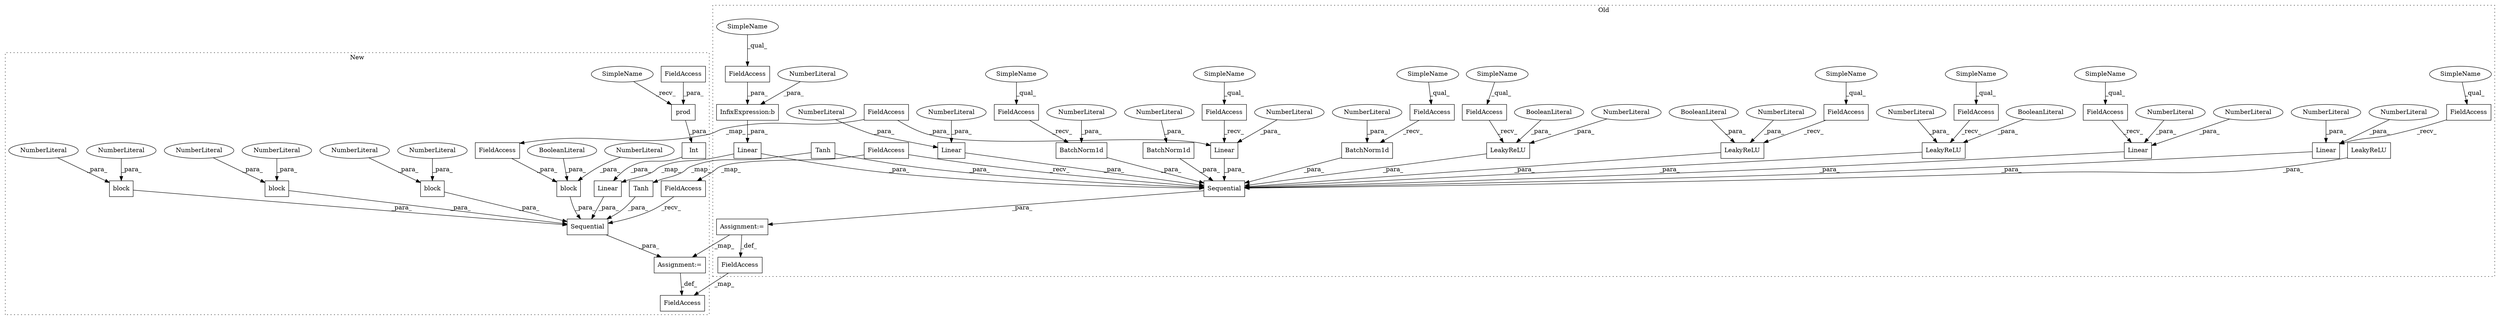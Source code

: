digraph G {
subgraph cluster0 {
1 [label="Linear" a="32" s="2142,2157" l="7,1" shape="box"];
2 [label="NumberLiteral" a="34" s="2153" l="4" shape="ellipse"];
3 [label="NumberLiteral" a="34" s="2149" l="3" shape="ellipse"];
5 [label="Sequential" a="32" s="1897,2269" l="11,1" shape="box"];
6 [label="InfixExpression:b" a="27" s="2248" l="3" shape="box"];
7 [label="NumberLiteral" a="34" s="2251" l="1" shape="ellipse"];
9 [label="Linear" a="32" s="1982,1996" l="7,1" shape="box"];
10 [label="NumberLiteral" a="34" s="1989" l="3" shape="ellipse"];
11 [label="NumberLiteral" a="34" s="1993" l="3" shape="ellipse"];
12 [label="Linear" a="32" s="2062,2076" l="7,1" shape="box"];
13 [label="NumberLiteral" a="34" s="2073" l="3" shape="ellipse"];
14 [label="NumberLiteral" a="34" s="2069" l="3" shape="ellipse"];
15 [label="Linear" a="32" s="1917,1942" l="7,1" shape="box"];
16 [label="NumberLiteral" a="34" s="1939" l="3" shape="ellipse"];
18 [label="Assignment:=" a="7" s="1887" l="1" shape="box"];
20 [label="Tanh" a="32" s="2263" l="6" shape="box"];
22 [label="FieldAccess" a="22" s="2236" l="12" shape="box"];
23 [label="FieldAccess" a="22" s="1973" l="8" shape="box"];
24 [label="FieldAccess" a="22" s="1908" l="8" shape="box"];
25 [label="FieldAccess" a="22" s="2053" l="8" shape="box"];
26 [label="FieldAccess" a="22" s="2078" l="8" shape="box"];
27 [label="FieldAccess" a="22" s="1944" l="8" shape="box"];
28 [label="FieldAccess" a="22" s="2104" l="8" shape="box"];
30 [label="FieldAccess" a="22" s="2024" l="8" shape="box"];
31 [label="FieldAccess" a="22" s="1998" l="8" shape="box"];
32 [label="LeakyReLU" a="32" s="2195,2213" l="10,1" shape="box"];
44 [label="BatchNorm1d" a="32" s="2087,2102" l="12,1" shape="box"];
45 [label="NumberLiteral" a="34" s="2099" l="3" shape="ellipse"];
46 [label="LeakyReLU" a="32" s="1953,1971" l="10,1" shape="box"];
47 [label="NumberLiteral" a="34" s="1963" l="3" shape="ellipse"];
48 [label="BooleanLiteral" a="9" s="1967" l="4" shape="ellipse"];
49 [label="LeakyReLU" a="32" s="2033,2051" l="10,1" shape="box"];
50 [label="NumberLiteral" a="34" s="2043" l="3" shape="ellipse"];
51 [label="BooleanLiteral" a="9" s="2047" l="4" shape="ellipse"];
52 [label="BatchNorm1d" a="32" s="2007,2022" l="12,1" shape="box"];
53 [label="NumberLiteral" a="34" s="2019" l="3" shape="ellipse"];
55 [label="FieldAccess" a="22" s="1877" l="10" shape="box"];
57 [label="LeakyReLU" a="32" s="2113,2131" l="10,1" shape="box"];
58 [label="NumberLiteral" a="34" s="2123" l="3" shape="ellipse"];
59 [label="BooleanLiteral" a="9" s="2127" l="4" shape="ellipse"];
61 [label="Linear" a="32" s="2224,2252" l="7,1" shape="box"];
62 [label="FieldAccess" a="22" s="1924" l="14" shape="box"];
64 [label="BatchNorm1d" a="32" s="2168,2184" l="12,1" shape="box"];
65 [label="NumberLiteral" a="34" s="2180" l="4" shape="ellipse"];
67 [label="FieldAccess" a="22" s="1888" l="8" shape="box"];
68 [label="SimpleName" a="42" s="2053" l="5" shape="ellipse"];
69 [label="SimpleName" a="42" s="2104" l="5" shape="ellipse"];
70 [label="SimpleName" a="42" s="1944" l="5" shape="ellipse"];
71 [label="SimpleName" a="42" s="2024" l="5" shape="ellipse"];
72 [label="SimpleName" a="42" s="2078" l="5" shape="ellipse"];
73 [label="SimpleName" a="42" s="1973" l="5" shape="ellipse"];
74 [label="SimpleName" a="42" s="1998" l="5" shape="ellipse"];
75 [label="SimpleName" a="42" s="1908" l="5" shape="ellipse"];
76 [label="SimpleName" a="42" s="2236" l="3" shape="ellipse"];
label = "Old";
style="dotted";
}
subgraph cluster1 {
4 [label="prod" a="32" s="2017,2031" l="5,1" shape="box"];
8 [label="Int" a="32" s="2007,2032" l="4,1" shape="box"];
17 [label="Assignment:=" a="7" s="1887" l="1" shape="box"];
19 [label="Tanh" a="32" s="2044" l="6" shape="box"];
21 [label="Sequential" a="32" s="1897,2050" l="11,1" shape="box"];
29 [label="FieldAccess" a="22" s="2022" l="9" shape="box"];
33 [label="block" a="32" s="1955,1968" l="6,1" shape="box"];
34 [label="NumberLiteral" a="34" s="1961" l="3" shape="ellipse"];
35 [label="NumberLiteral" a="34" s="1965" l="3" shape="ellipse"];
36 [label="block" a="32" s="1940,1953" l="6,1" shape="box"];
37 [label="NumberLiteral" a="34" s="1950" l="3" shape="ellipse"];
38 [label="NumberLiteral" a="34" s="1946" l="3" shape="ellipse"];
39 [label="block" a="32" s="1970,1984" l="6,1" shape="box"];
40 [label="NumberLiteral" a="34" s="1976" l="3" shape="ellipse"];
41 [label="NumberLiteral" a="34" s="1980" l="4" shape="ellipse"];
42 [label="block" a="32" s="1908,1938" l="6,1" shape="box"];
43 [label="NumberLiteral" a="34" s="1929" l="3" shape="ellipse"];
54 [label="FieldAccess" a="22" s="1877" l="10" shape="box"];
56 [label="BooleanLiteral" a="9" s="1933" l="5" shape="ellipse"];
60 [label="Linear" a="32" s="1995,2033" l="7,1" shape="box"];
63 [label="FieldAccess" a="22" s="1914" l="14" shape="box"];
66 [label="FieldAccess" a="22" s="1888" l="8" shape="box"];
77 [label="SimpleName" a="42" s="2011" l="5" shape="ellipse"];
label = "New";
style="dotted";
}
1 -> 5 [label="_para_"];
2 -> 1 [label="_para_"];
3 -> 1 [label="_para_"];
4 -> 8 [label="_para_"];
5 -> 18 [label="_para_"];
6 -> 61 [label="_para_"];
7 -> 6 [label="_para_"];
8 -> 60 [label="_para_"];
9 -> 5 [label="_para_"];
10 -> 9 [label="_para_"];
11 -> 9 [label="_para_"];
12 -> 5 [label="_para_"];
13 -> 12 [label="_para_"];
14 -> 12 [label="_para_"];
15 -> 5 [label="_para_"];
16 -> 15 [label="_para_"];
17 -> 54 [label="_def_"];
18 -> 17 [label="_map_"];
18 -> 55 [label="_def_"];
19 -> 21 [label="_para_"];
20 -> 5 [label="_para_"];
20 -> 19 [label="_map_"];
21 -> 17 [label="_para_"];
22 -> 6 [label="_para_"];
23 -> 9 [label="_recv_"];
24 -> 15 [label="_recv_"];
25 -> 12 [label="_recv_"];
26 -> 44 [label="_recv_"];
27 -> 46 [label="_recv_"];
28 -> 57 [label="_recv_"];
29 -> 4 [label="_para_"];
30 -> 49 [label="_recv_"];
31 -> 52 [label="_recv_"];
32 -> 5 [label="_para_"];
33 -> 21 [label="_para_"];
34 -> 33 [label="_para_"];
35 -> 33 [label="_para_"];
36 -> 21 [label="_para_"];
37 -> 36 [label="_para_"];
38 -> 36 [label="_para_"];
39 -> 21 [label="_para_"];
40 -> 39 [label="_para_"];
41 -> 39 [label="_para_"];
42 -> 21 [label="_para_"];
43 -> 42 [label="_para_"];
44 -> 5 [label="_para_"];
45 -> 44 [label="_para_"];
46 -> 5 [label="_para_"];
47 -> 46 [label="_para_"];
48 -> 46 [label="_para_"];
49 -> 5 [label="_para_"];
50 -> 49 [label="_para_"];
51 -> 49 [label="_para_"];
52 -> 5 [label="_para_"];
53 -> 52 [label="_para_"];
55 -> 54 [label="_map_"];
56 -> 42 [label="_para_"];
57 -> 5 [label="_para_"];
58 -> 57 [label="_para_"];
59 -> 57 [label="_para_"];
60 -> 21 [label="_para_"];
61 -> 5 [label="_para_"];
61 -> 60 [label="_map_"];
62 -> 15 [label="_para_"];
62 -> 63 [label="_map_"];
63 -> 42 [label="_para_"];
64 -> 5 [label="_para_"];
65 -> 64 [label="_para_"];
66 -> 21 [label="_recv_"];
67 -> 5 [label="_recv_"];
67 -> 66 [label="_map_"];
68 -> 25 [label="_qual_"];
69 -> 28 [label="_qual_"];
70 -> 27 [label="_qual_"];
71 -> 30 [label="_qual_"];
72 -> 26 [label="_qual_"];
73 -> 23 [label="_qual_"];
74 -> 31 [label="_qual_"];
75 -> 24 [label="_qual_"];
76 -> 22 [label="_qual_"];
77 -> 4 [label="_recv_"];
}